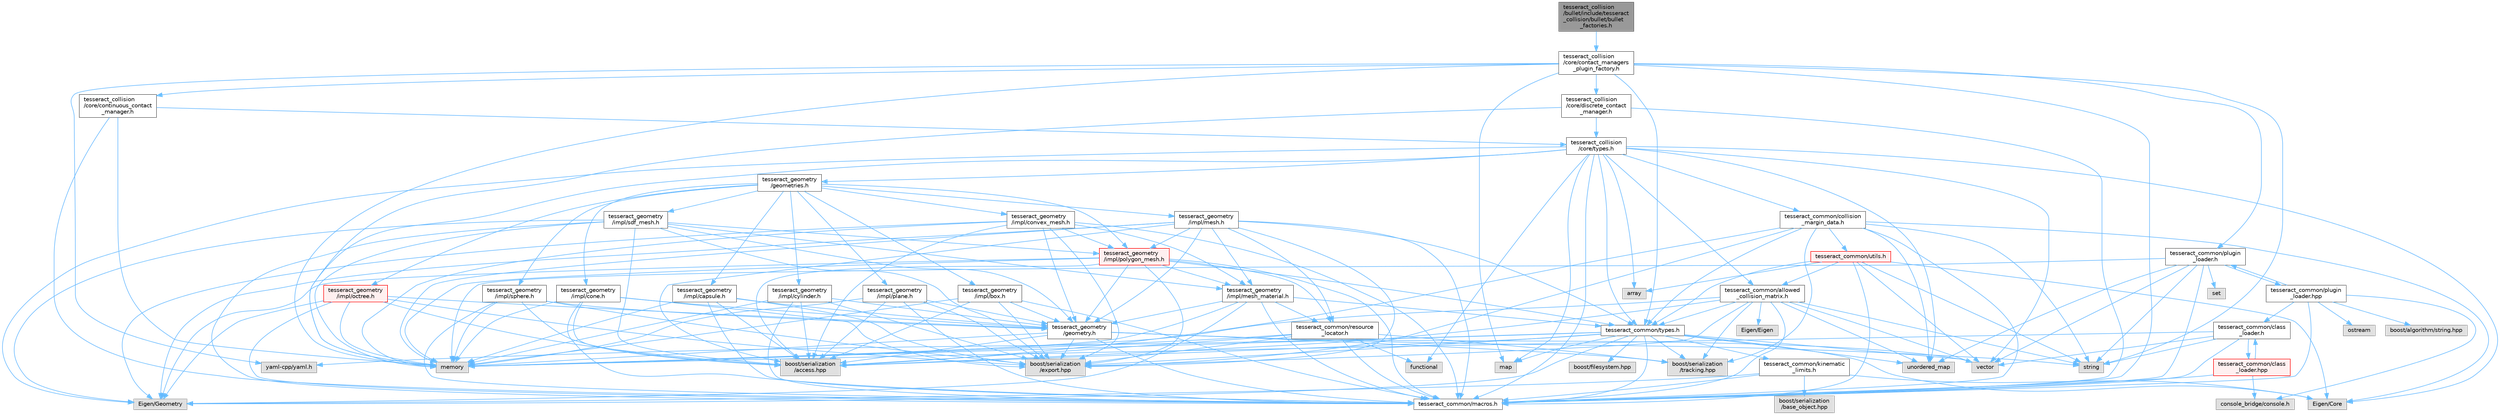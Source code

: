 digraph "tesseract_collision/bullet/include/tesseract_collision/bullet/bullet_factories.h"
{
 // LATEX_PDF_SIZE
  bgcolor="transparent";
  edge [fontname=Helvetica,fontsize=10,labelfontname=Helvetica,labelfontsize=10];
  node [fontname=Helvetica,fontsize=10,shape=box,height=0.2,width=0.4];
  Node1 [label="tesseract_collision\l/bullet/include/tesseract\l_collision/bullet/bullet\l_factories.h",height=0.2,width=0.4,color="gray40", fillcolor="grey60", style="filled", fontcolor="black",tooltip="Factories for loading bullet contact managers as plugins."];
  Node1 -> Node2 [color="steelblue1",style="solid"];
  Node2 [label="tesseract_collision\l/core/contact_managers\l_plugin_factory.h",height=0.2,width=0.4,color="grey40", fillcolor="white", style="filled",URL="$da/d56/contact__managers__plugin__factory_8h.html",tooltip="Factory for loading contact managers as plugins."];
  Node2 -> Node3 [color="steelblue1",style="solid"];
  Node3 [label="tesseract_common/macros.h",height=0.2,width=0.4,color="grey40", fillcolor="white", style="filled",URL="$de/d3c/macros_8h.html",tooltip="Common Tesseract Macros."];
  Node2 -> Node4 [color="steelblue1",style="solid"];
  Node4 [label="string",height=0.2,width=0.4,color="grey60", fillcolor="#E0E0E0", style="filled",tooltip=" "];
  Node2 -> Node5 [color="steelblue1",style="solid"];
  Node5 [label="memory",height=0.2,width=0.4,color="grey60", fillcolor="#E0E0E0", style="filled",tooltip=" "];
  Node2 -> Node6 [color="steelblue1",style="solid"];
  Node6 [label="map",height=0.2,width=0.4,color="grey60", fillcolor="#E0E0E0", style="filled",tooltip=" "];
  Node2 -> Node7 [color="steelblue1",style="solid"];
  Node7 [label="yaml-cpp/yaml.h",height=0.2,width=0.4,color="grey60", fillcolor="#E0E0E0", style="filled",tooltip=" "];
  Node2 -> Node8 [color="steelblue1",style="solid"];
  Node8 [label="tesseract_collision\l/core/discrete_contact\l_manager.h",height=0.2,width=0.4,color="grey40", fillcolor="white", style="filled",URL="$db/d35/discrete__contact__manager_8h.html",tooltip="This is the discrete contact manager base class."];
  Node8 -> Node3 [color="steelblue1",style="solid"];
  Node8 -> Node5 [color="steelblue1",style="solid"];
  Node8 -> Node9 [color="steelblue1",style="solid"];
  Node9 [label="tesseract_collision\l/core/types.h",height=0.2,width=0.4,color="grey40", fillcolor="white", style="filled",URL="$d3/db3/tesseract__collision_2core_2include_2tesseract__collision_2core_2types_8h.html",tooltip="Tesseracts Collision Common Types."];
  Node9 -> Node3 [color="steelblue1",style="solid"];
  Node9 -> Node10 [color="steelblue1",style="solid"];
  Node10 [label="Eigen/Core",height=0.2,width=0.4,color="grey60", fillcolor="#E0E0E0", style="filled",tooltip=" "];
  Node9 -> Node11 [color="steelblue1",style="solid"];
  Node11 [label="Eigen/Geometry",height=0.2,width=0.4,color="grey60", fillcolor="#E0E0E0", style="filled",tooltip=" "];
  Node9 -> Node12 [color="steelblue1",style="solid"];
  Node12 [label="vector",height=0.2,width=0.4,color="grey60", fillcolor="#E0E0E0", style="filled",tooltip=" "];
  Node9 -> Node5 [color="steelblue1",style="solid"];
  Node9 -> Node6 [color="steelblue1",style="solid"];
  Node9 -> Node13 [color="steelblue1",style="solid"];
  Node13 [label="array",height=0.2,width=0.4,color="grey60", fillcolor="#E0E0E0", style="filled",tooltip=" "];
  Node9 -> Node14 [color="steelblue1",style="solid"];
  Node14 [label="unordered_map",height=0.2,width=0.4,color="grey60", fillcolor="#E0E0E0", style="filled",tooltip=" "];
  Node9 -> Node15 [color="steelblue1",style="solid"];
  Node15 [label="functional",height=0.2,width=0.4,color="grey60", fillcolor="#E0E0E0", style="filled",tooltip=" "];
  Node9 -> Node16 [color="steelblue1",style="solid"];
  Node16 [label="tesseract_geometry\l/geometries.h",height=0.2,width=0.4,color="grey40", fillcolor="white", style="filled",URL="$d4/ddb/geometries_8h.html",tooltip="Tesseract Geometries."];
  Node16 -> Node17 [color="steelblue1",style="solid"];
  Node17 [label="tesseract_geometry\l/impl/box.h",height=0.2,width=0.4,color="grey40", fillcolor="white", style="filled",URL="$df/d9e/tesseract__geometry_2include_2tesseract__geometry_2impl_2box_8h.html",tooltip="Tesseract Box Geometry."];
  Node17 -> Node3 [color="steelblue1",style="solid"];
  Node17 -> Node18 [color="steelblue1",style="solid"];
  Node18 [label="boost/serialization\l/access.hpp",height=0.2,width=0.4,color="grey60", fillcolor="#E0E0E0", style="filled",tooltip=" "];
  Node17 -> Node19 [color="steelblue1",style="solid"];
  Node19 [label="boost/serialization\l/export.hpp",height=0.2,width=0.4,color="grey60", fillcolor="#E0E0E0", style="filled",tooltip=" "];
  Node17 -> Node5 [color="steelblue1",style="solid"];
  Node17 -> Node20 [color="steelblue1",style="solid"];
  Node20 [label="tesseract_geometry\l/geometry.h",height=0.2,width=0.4,color="grey40", fillcolor="white", style="filled",URL="$d0/da6/tesseract__geometry_2include_2tesseract__geometry_2geometry_8h.html",tooltip="Tesseract Geometries."];
  Node20 -> Node3 [color="steelblue1",style="solid"];
  Node20 -> Node18 [color="steelblue1",style="solid"];
  Node20 -> Node19 [color="steelblue1",style="solid"];
  Node20 -> Node5 [color="steelblue1",style="solid"];
  Node20 -> Node4 [color="steelblue1",style="solid"];
  Node20 -> Node12 [color="steelblue1",style="solid"];
  Node20 -> Node21 [color="steelblue1",style="solid"];
  Node21 [label="boost/serialization\l/tracking.hpp",height=0.2,width=0.4,color="grey60", fillcolor="#E0E0E0", style="filled",tooltip=" "];
  Node16 -> Node22 [color="steelblue1",style="solid"];
  Node22 [label="tesseract_geometry\l/impl/capsule.h",height=0.2,width=0.4,color="grey40", fillcolor="white", style="filled",URL="$d8/d2b/tesseract__geometry_2include_2tesseract__geometry_2impl_2capsule_8h.html",tooltip="Tesseract Capsule Geometry."];
  Node22 -> Node3 [color="steelblue1",style="solid"];
  Node22 -> Node18 [color="steelblue1",style="solid"];
  Node22 -> Node19 [color="steelblue1",style="solid"];
  Node22 -> Node5 [color="steelblue1",style="solid"];
  Node22 -> Node20 [color="steelblue1",style="solid"];
  Node16 -> Node23 [color="steelblue1",style="solid"];
  Node23 [label="tesseract_geometry\l/impl/cone.h",height=0.2,width=0.4,color="grey40", fillcolor="white", style="filled",URL="$dc/df2/tesseract__geometry_2include_2tesseract__geometry_2impl_2cone_8h.html",tooltip="Tesseract Cone Geometry."];
  Node23 -> Node3 [color="steelblue1",style="solid"];
  Node23 -> Node18 [color="steelblue1",style="solid"];
  Node23 -> Node19 [color="steelblue1",style="solid"];
  Node23 -> Node5 [color="steelblue1",style="solid"];
  Node23 -> Node20 [color="steelblue1",style="solid"];
  Node16 -> Node24 [color="steelblue1",style="solid"];
  Node24 [label="tesseract_geometry\l/impl/convex_mesh.h",height=0.2,width=0.4,color="grey40", fillcolor="white", style="filled",URL="$de/dd2/tesseract__geometry_2include_2tesseract__geometry_2impl_2convex__mesh_8h.html",tooltip="Tesseract Convex Mesh Geometry."];
  Node24 -> Node3 [color="steelblue1",style="solid"];
  Node24 -> Node18 [color="steelblue1",style="solid"];
  Node24 -> Node19 [color="steelblue1",style="solid"];
  Node24 -> Node11 [color="steelblue1",style="solid"];
  Node24 -> Node5 [color="steelblue1",style="solid"];
  Node24 -> Node20 [color="steelblue1",style="solid"];
  Node24 -> Node25 [color="steelblue1",style="solid"];
  Node25 [label="tesseract_geometry\l/impl/mesh_material.h",height=0.2,width=0.4,color="grey40", fillcolor="white", style="filled",URL="$df/d8e/mesh__material_8h.html",tooltip="Tesseract Mesh Material read from a mesh file."];
  Node25 -> Node3 [color="steelblue1",style="solid"];
  Node25 -> Node26 [color="steelblue1",style="solid"];
  Node26 [label="tesseract_common/resource\l_locator.h",height=0.2,width=0.4,color="grey40", fillcolor="white", style="filled",URL="$d3/d95/resource__locator_8h.html",tooltip="Locate and retrieve resource data."];
  Node26 -> Node3 [color="steelblue1",style="solid"];
  Node26 -> Node18 [color="steelblue1",style="solid"];
  Node26 -> Node15 [color="steelblue1",style="solid"];
  Node26 -> Node5 [color="steelblue1",style="solid"];
  Node26 -> Node19 [color="steelblue1",style="solid"];
  Node26 -> Node21 [color="steelblue1",style="solid"];
  Node25 -> Node11 [color="steelblue1",style="solid"];
  Node25 -> Node5 [color="steelblue1",style="solid"];
  Node25 -> Node20 [color="steelblue1",style="solid"];
  Node25 -> Node27 [color="steelblue1",style="solid"];
  Node27 [label="tesseract_common/types.h",height=0.2,width=0.4,color="grey40", fillcolor="white", style="filled",URL="$dd/ddb/tesseract__common_2include_2tesseract__common_2types_8h.html",tooltip="Common Tesseract Types."];
  Node27 -> Node3 [color="steelblue1",style="solid"];
  Node27 -> Node18 [color="steelblue1",style="solid"];
  Node27 -> Node10 [color="steelblue1",style="solid"];
  Node27 -> Node11 [color="steelblue1",style="solid"];
  Node27 -> Node12 [color="steelblue1",style="solid"];
  Node27 -> Node5 [color="steelblue1",style="solid"];
  Node27 -> Node6 [color="steelblue1",style="solid"];
  Node27 -> Node14 [color="steelblue1",style="solid"];
  Node27 -> Node28 [color="steelblue1",style="solid"];
  Node28 [label="boost/filesystem.hpp",height=0.2,width=0.4,color="grey60", fillcolor="#E0E0E0", style="filled",tooltip=" "];
  Node27 -> Node7 [color="steelblue1",style="solid"];
  Node27 -> Node29 [color="steelblue1",style="solid"];
  Node29 [label="tesseract_common/kinematic\l_limits.h",height=0.2,width=0.4,color="grey40", fillcolor="white", style="filled",URL="$d9/dc2/kinematic__limits_8h.html",tooltip="Common Tesseract Kinematic Limits and Related Utility Functions."];
  Node29 -> Node3 [color="steelblue1",style="solid"];
  Node29 -> Node10 [color="steelblue1",style="solid"];
  Node29 -> Node11 [color="steelblue1",style="solid"];
  Node29 -> Node30 [color="steelblue1",style="solid"];
  Node30 [label="boost/serialization\l/base_object.hpp",height=0.2,width=0.4,color="grey60", fillcolor="#E0E0E0", style="filled",tooltip=" "];
  Node27 -> Node19 [color="steelblue1",style="solid"];
  Node27 -> Node21 [color="steelblue1",style="solid"];
  Node24 -> Node31 [color="steelblue1",style="solid"];
  Node31 [label="tesseract_geometry\l/impl/polygon_mesh.h",height=0.2,width=0.4,color="red", fillcolor="#FFF0F0", style="filled",URL="$d2/deb/polygon__mesh_8h.html",tooltip="Tesseract Polygon Mesh Geometry."];
  Node31 -> Node3 [color="steelblue1",style="solid"];
  Node31 -> Node18 [color="steelblue1",style="solid"];
  Node31 -> Node19 [color="steelblue1",style="solid"];
  Node31 -> Node11 [color="steelblue1",style="solid"];
  Node31 -> Node5 [color="steelblue1",style="solid"];
  Node31 -> Node27 [color="steelblue1",style="solid"];
  Node31 -> Node26 [color="steelblue1",style="solid"];
  Node31 -> Node20 [color="steelblue1",style="solid"];
  Node31 -> Node25 [color="steelblue1",style="solid"];
  Node16 -> Node42 [color="steelblue1",style="solid"];
  Node42 [label="tesseract_geometry\l/impl/cylinder.h",height=0.2,width=0.4,color="grey40", fillcolor="white", style="filled",URL="$d8/d3b/tesseract__geometry_2include_2tesseract__geometry_2impl_2cylinder_8h.html",tooltip="Tesseract Cylinder Geometry."];
  Node42 -> Node3 [color="steelblue1",style="solid"];
  Node42 -> Node18 [color="steelblue1",style="solid"];
  Node42 -> Node19 [color="steelblue1",style="solid"];
  Node42 -> Node5 [color="steelblue1",style="solid"];
  Node42 -> Node20 [color="steelblue1",style="solid"];
  Node16 -> Node43 [color="steelblue1",style="solid"];
  Node43 [label="tesseract_geometry\l/impl/mesh.h",height=0.2,width=0.4,color="grey40", fillcolor="white", style="filled",URL="$d5/d93/tesseract__geometry_2include_2tesseract__geometry_2impl_2mesh_8h.html",tooltip="Tesseract Mesh Geometry."];
  Node43 -> Node3 [color="steelblue1",style="solid"];
  Node43 -> Node26 [color="steelblue1",style="solid"];
  Node43 -> Node18 [color="steelblue1",style="solid"];
  Node43 -> Node19 [color="steelblue1",style="solid"];
  Node43 -> Node11 [color="steelblue1",style="solid"];
  Node43 -> Node5 [color="steelblue1",style="solid"];
  Node43 -> Node27 [color="steelblue1",style="solid"];
  Node43 -> Node20 [color="steelblue1",style="solid"];
  Node43 -> Node25 [color="steelblue1",style="solid"];
  Node43 -> Node31 [color="steelblue1",style="solid"];
  Node16 -> Node44 [color="steelblue1",style="solid"];
  Node44 [label="tesseract_geometry\l/impl/octree.h",height=0.2,width=0.4,color="red", fillcolor="#FFF0F0", style="filled",URL="$df/d5e/tesseract__geometry_2include_2tesseract__geometry_2impl_2octree_8h.html",tooltip="Tesseract Octree Geometry."];
  Node44 -> Node3 [color="steelblue1",style="solid"];
  Node44 -> Node18 [color="steelblue1",style="solid"];
  Node44 -> Node19 [color="steelblue1",style="solid"];
  Node44 -> Node11 [color="steelblue1",style="solid"];
  Node44 -> Node5 [color="steelblue1",style="solid"];
  Node44 -> Node20 [color="steelblue1",style="solid"];
  Node16 -> Node46 [color="steelblue1",style="solid"];
  Node46 [label="tesseract_geometry\l/impl/plane.h",height=0.2,width=0.4,color="grey40", fillcolor="white", style="filled",URL="$db/d8b/plane_8h.html",tooltip="Tesseract Plane Geometry."];
  Node46 -> Node3 [color="steelblue1",style="solid"];
  Node46 -> Node18 [color="steelblue1",style="solid"];
  Node46 -> Node19 [color="steelblue1",style="solid"];
  Node46 -> Node5 [color="steelblue1",style="solid"];
  Node46 -> Node20 [color="steelblue1",style="solid"];
  Node16 -> Node31 [color="steelblue1",style="solid"];
  Node16 -> Node47 [color="steelblue1",style="solid"];
  Node47 [label="tesseract_geometry\l/impl/sdf_mesh.h",height=0.2,width=0.4,color="grey40", fillcolor="white", style="filled",URL="$d2/d17/tesseract__geometry_2include_2tesseract__geometry_2impl_2sdf__mesh_8h.html",tooltip="Tesseract SDF Mesh Geometry."];
  Node47 -> Node3 [color="steelblue1",style="solid"];
  Node47 -> Node18 [color="steelblue1",style="solid"];
  Node47 -> Node19 [color="steelblue1",style="solid"];
  Node47 -> Node11 [color="steelblue1",style="solid"];
  Node47 -> Node5 [color="steelblue1",style="solid"];
  Node47 -> Node20 [color="steelblue1",style="solid"];
  Node47 -> Node25 [color="steelblue1",style="solid"];
  Node47 -> Node31 [color="steelblue1",style="solid"];
  Node16 -> Node48 [color="steelblue1",style="solid"];
  Node48 [label="tesseract_geometry\l/impl/sphere.h",height=0.2,width=0.4,color="grey40", fillcolor="white", style="filled",URL="$d8/db6/tesseract__geometry_2include_2tesseract__geometry_2impl_2sphere_8h.html",tooltip="Tesseract Sphere Geometry."];
  Node48 -> Node3 [color="steelblue1",style="solid"];
  Node48 -> Node18 [color="steelblue1",style="solid"];
  Node48 -> Node19 [color="steelblue1",style="solid"];
  Node48 -> Node5 [color="steelblue1",style="solid"];
  Node48 -> Node20 [color="steelblue1",style="solid"];
  Node9 -> Node27 [color="steelblue1",style="solid"];
  Node9 -> Node49 [color="steelblue1",style="solid"];
  Node49 [label="tesseract_common/collision\l_margin_data.h",height=0.2,width=0.4,color="grey40", fillcolor="white", style="filled",URL="$d4/da8/collision__margin__data_8h.html",tooltip="This is used to store collision margin information."];
  Node49 -> Node3 [color="steelblue1",style="solid"];
  Node49 -> Node18 [color="steelblue1",style="solid"];
  Node49 -> Node10 [color="steelblue1",style="solid"];
  Node49 -> Node4 [color="steelblue1",style="solid"];
  Node49 -> Node14 [color="steelblue1",style="solid"];
  Node49 -> Node27 [color="steelblue1",style="solid"];
  Node49 -> Node50 [color="steelblue1",style="solid"];
  Node50 [label="tesseract_common/utils.h",height=0.2,width=0.4,color="red", fillcolor="#FFF0F0", style="filled",URL="$dc/d79/tesseract__common_2include_2tesseract__common_2utils_8h.html",tooltip="Common Tesseract Utility Functions."];
  Node50 -> Node3 [color="steelblue1",style="solid"];
  Node50 -> Node13 [color="steelblue1",style="solid"];
  Node50 -> Node12 [color="steelblue1",style="solid"];
  Node50 -> Node4 [color="steelblue1",style="solid"];
  Node50 -> Node10 [color="steelblue1",style="solid"];
  Node50 -> Node56 [color="steelblue1",style="solid"];
  Node56 [label="tesseract_common/allowed\l_collision_matrix.h",height=0.2,width=0.4,color="grey40", fillcolor="white", style="filled",URL="$d2/d01/allowed__collision__matrix_8h.html",tooltip=" "];
  Node56 -> Node3 [color="steelblue1",style="solid"];
  Node56 -> Node18 [color="steelblue1",style="solid"];
  Node56 -> Node4 [color="steelblue1",style="solid"];
  Node56 -> Node12 [color="steelblue1",style="solid"];
  Node56 -> Node5 [color="steelblue1",style="solid"];
  Node56 -> Node57 [color="steelblue1",style="solid"];
  Node57 [label="Eigen/Eigen",height=0.2,width=0.4,color="grey60", fillcolor="#E0E0E0", style="filled",tooltip=" "];
  Node56 -> Node14 [color="steelblue1",style="solid"];
  Node56 -> Node27 [color="steelblue1",style="solid"];
  Node56 -> Node19 [color="steelblue1",style="solid"];
  Node56 -> Node21 [color="steelblue1",style="solid"];
  Node50 -> Node27 [color="steelblue1",style="solid"];
  Node49 -> Node19 [color="steelblue1",style="solid"];
  Node49 -> Node21 [color="steelblue1",style="solid"];
  Node9 -> Node56 [color="steelblue1",style="solid"];
  Node2 -> Node58 [color="steelblue1",style="solid"];
  Node58 [label="tesseract_collision\l/core/continuous_contact\l_manager.h",height=0.2,width=0.4,color="grey40", fillcolor="white", style="filled",URL="$d6/d0f/continuous__contact__manager_8h.html",tooltip="This is the continuous contact manager base class."];
  Node58 -> Node3 [color="steelblue1",style="solid"];
  Node58 -> Node5 [color="steelblue1",style="solid"];
  Node58 -> Node9 [color="steelblue1",style="solid"];
  Node2 -> Node59 [color="steelblue1",style="solid"];
  Node59 [label="tesseract_common/plugin\l_loader.h",height=0.2,width=0.4,color="grey40", fillcolor="white", style="filled",URL="$de/db6/plugin__loader_8h.html",tooltip="Plugin Loader to be used throughout Tesseract for loading plugins."];
  Node59 -> Node3 [color="steelblue1",style="solid"];
  Node59 -> Node60 [color="steelblue1",style="solid"];
  Node60 [label="set",height=0.2,width=0.4,color="grey60", fillcolor="#E0E0E0", style="filled",tooltip=" "];
  Node59 -> Node14 [color="steelblue1",style="solid"];
  Node59 -> Node4 [color="steelblue1",style="solid"];
  Node59 -> Node5 [color="steelblue1",style="solid"];
  Node59 -> Node12 [color="steelblue1",style="solid"];
  Node59 -> Node61 [color="steelblue1",style="solid"];
  Node61 [label="tesseract_common/plugin\l_loader.hpp",height=0.2,width=0.4,color="grey40", fillcolor="white", style="filled",URL="$d1/d2f/plugin__loader_8hpp.html",tooltip="Plugin Loader to be used throughout Tesseract for loading plugins."];
  Node61 -> Node3 [color="steelblue1",style="solid"];
  Node61 -> Node62 [color="steelblue1",style="solid"];
  Node62 [label="boost/algorithm/string.hpp",height=0.2,width=0.4,color="grey60", fillcolor="#E0E0E0", style="filled",tooltip=" "];
  Node61 -> Node63 [color="steelblue1",style="solid"];
  Node63 [label="console_bridge/console.h",height=0.2,width=0.4,color="grey60", fillcolor="#E0E0E0", style="filled",tooltip=" "];
  Node61 -> Node64 [color="steelblue1",style="solid"];
  Node64 [label="ostream",height=0.2,width=0.4,color="grey60", fillcolor="#E0E0E0", style="filled",tooltip=" "];
  Node61 -> Node59 [color="steelblue1",style="solid"];
  Node61 -> Node65 [color="steelblue1",style="solid"];
  Node65 [label="tesseract_common/class\l_loader.h",height=0.2,width=0.4,color="grey40", fillcolor="white", style="filled",URL="$dd/d9f/class__loader_8h.html",tooltip="Class Loader to be used throughout Tesseract for loading plugins."];
  Node65 -> Node3 [color="steelblue1",style="solid"];
  Node65 -> Node5 [color="steelblue1",style="solid"];
  Node65 -> Node4 [color="steelblue1",style="solid"];
  Node65 -> Node12 [color="steelblue1",style="solid"];
  Node65 -> Node66 [color="steelblue1",style="solid"];
  Node66 [label="tesseract_common/class\l_loader.hpp",height=0.2,width=0.4,color="red", fillcolor="#FFF0F0", style="filled",URL="$d5/dac/class__loader_8hpp.html",tooltip="Class Loader to be used throughout Tesseract for loading plugins."];
  Node66 -> Node3 [color="steelblue1",style="solid"];
  Node66 -> Node63 [color="steelblue1",style="solid"];
  Node66 -> Node65 [color="steelblue1",style="solid"];
  Node2 -> Node27 [color="steelblue1",style="solid"];
}
